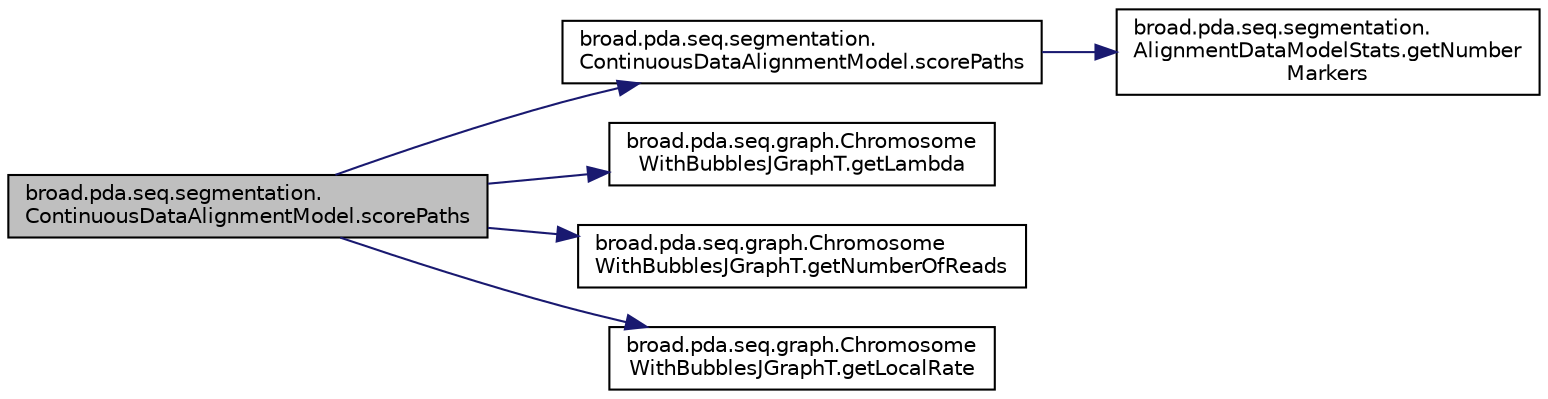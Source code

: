 digraph "broad.pda.seq.segmentation.ContinuousDataAlignmentModel.scorePaths"
{
  edge [fontname="Helvetica",fontsize="10",labelfontname="Helvetica",labelfontsize="10"];
  node [fontname="Helvetica",fontsize="10",shape=record];
  rankdir="LR";
  Node1 [label="broad.pda.seq.segmentation.\lContinuousDataAlignmentModel.scorePaths",height=0.2,width=0.4,color="black", fillcolor="grey75", style="filled" fontcolor="black"];
  Node1 -> Node2 [color="midnightblue",fontsize="10",style="solid",fontname="Helvetica"];
  Node2 [label="broad.pda.seq.segmentation.\lContinuousDataAlignmentModel.scorePaths",height=0.2,width=0.4,color="black", fillcolor="white", style="filled",URL="$classbroad_1_1pda_1_1seq_1_1segmentation_1_1_continuous_data_alignment_model.html#a9e84cfdbc07c6b49f3e35b092726714f"];
  Node2 -> Node3 [color="midnightblue",fontsize="10",style="solid",fontname="Helvetica"];
  Node3 [label="broad.pda.seq.segmentation.\lAlignmentDataModelStats.getNumber\lMarkers",height=0.2,width=0.4,color="black", fillcolor="white", style="filled",URL="$classbroad_1_1pda_1_1seq_1_1segmentation_1_1_alignment_data_model_stats.html#afe80f65d9956c7236d1565af5292d86b"];
  Node1 -> Node4 [color="midnightblue",fontsize="10",style="solid",fontname="Helvetica"];
  Node4 [label="broad.pda.seq.graph.Chromosome\lWithBubblesJGraphT.getLambda",height=0.2,width=0.4,color="black", fillcolor="white", style="filled",URL="$classbroad_1_1pda_1_1seq_1_1graph_1_1_chromosome_with_bubbles_j_graph_t.html#a7d20d81fde6834294a8876c1e1a1c12d"];
  Node1 -> Node5 [color="midnightblue",fontsize="10",style="solid",fontname="Helvetica"];
  Node5 [label="broad.pda.seq.graph.Chromosome\lWithBubblesJGraphT.getNumberOfReads",height=0.2,width=0.4,color="black", fillcolor="white", style="filled",URL="$classbroad_1_1pda_1_1seq_1_1graph_1_1_chromosome_with_bubbles_j_graph_t.html#a37fc1481c4cc33dd1f711370017c5231"];
  Node1 -> Node6 [color="midnightblue",fontsize="10",style="solid",fontname="Helvetica"];
  Node6 [label="broad.pda.seq.graph.Chromosome\lWithBubblesJGraphT.getLocalRate",height=0.2,width=0.4,color="black", fillcolor="white", style="filled",URL="$classbroad_1_1pda_1_1seq_1_1graph_1_1_chromosome_with_bubbles_j_graph_t.html#adda80fdb6e6d20255389643e6cb4d3a2"];
}
